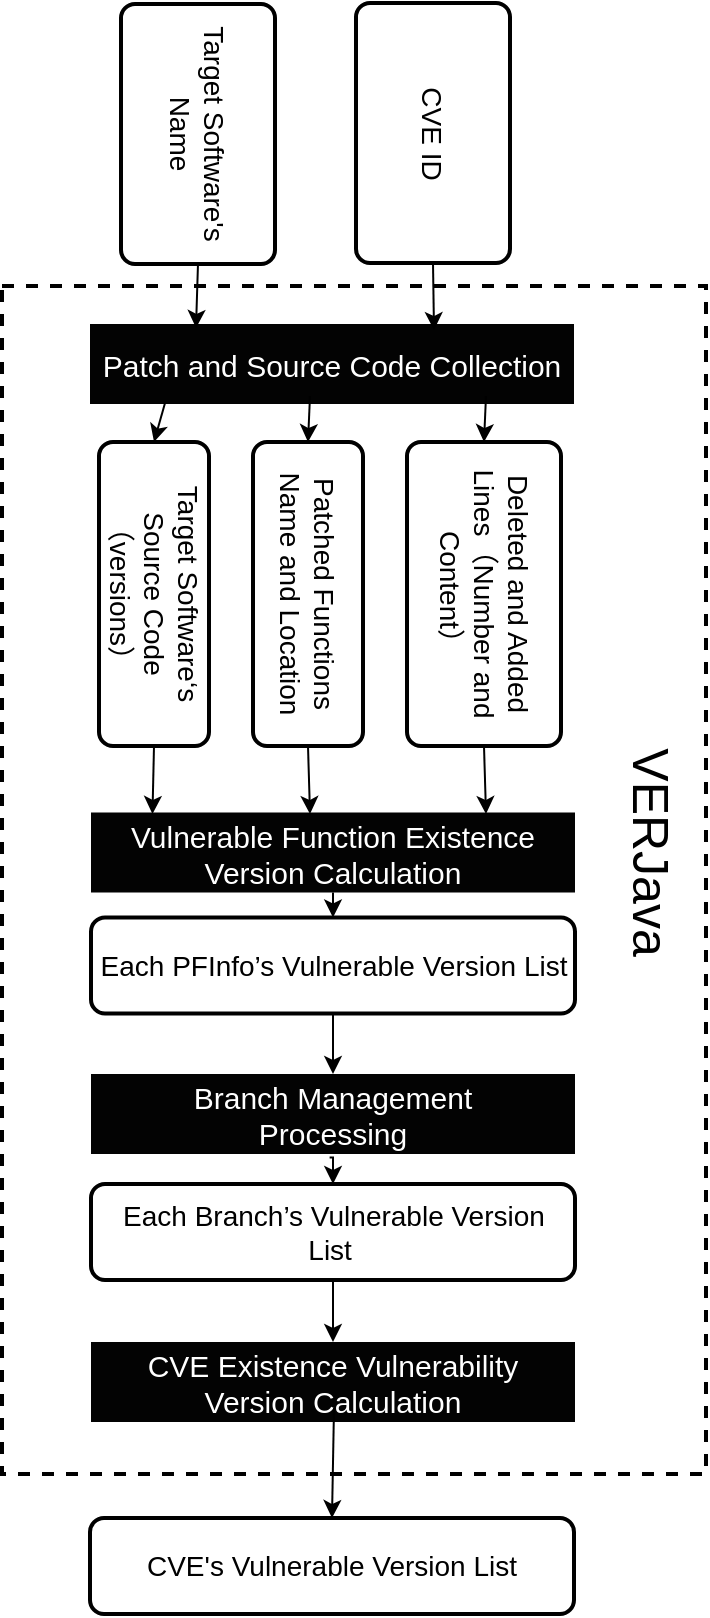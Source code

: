 <mxfile version="17.2.4" type="github">
  <diagram id="C5RBs43oDa-KdzZeNtuy" name="Page-1">
    <mxGraphModel dx="1117" dy="689" grid="1" gridSize="11" guides="1" tooltips="1" connect="1" arrows="1" fold="1" page="1" pageScale="1" pageWidth="827" pageHeight="1169" math="0" shadow="0">
      <root>
        <mxCell id="WIyWlLk6GJQsqaUBKTNV-0" />
        <mxCell id="WIyWlLk6GJQsqaUBKTNV-1" parent="WIyWlLk6GJQsqaUBKTNV-0" />
        <mxCell id="Re24QMPTCdzhNl0H0kzx-70" value="" style="rounded=0;whiteSpace=wrap;html=1;shadow=0;glass=0;labelBackgroundColor=#FFFFFF;labelBorderColor=none;sketch=0;fontSize=16;fontColor=default;fillColor=none;gradientColor=none;dashed=1;strokeWidth=2;" vertex="1" parent="WIyWlLk6GJQsqaUBKTNV-1">
          <mxGeometry x="44" y="231" width="352" height="594" as="geometry" />
        </mxCell>
        <mxCell id="Re24QMPTCdzhNl0H0kzx-14" value="Vulnerable Function Existence &#xa;Version Calculation" style="text;strokeColor=none;fillColor=#030303;align=center;verticalAlign=middle;spacingLeft=4;spacingRight=4;overflow=hidden;points=[[0,0.5],[1,0.5]];portConstraint=eastwest;rotatable=0;rounded=0;shadow=0;glass=0;dashed=1;sketch=0;labelBackgroundColor=#030303;fontColor=#FFFFFF;fontSize=15;gradientColor=none;" vertex="1" parent="WIyWlLk6GJQsqaUBKTNV-1">
          <mxGeometry x="88.5" y="494.25" width="242" height="40" as="geometry" />
        </mxCell>
        <mxCell id="Re24QMPTCdzhNl0H0kzx-21" value="Branch Management &#xa;Processing" style="text;strokeColor=none;fillColor=#030303;align=center;verticalAlign=middle;spacingLeft=4;spacingRight=4;overflow=hidden;points=[[0,0.5],[1,0.5]];portConstraint=eastwest;rotatable=0;rounded=0;shadow=0;glass=0;dashed=1;sketch=0;labelBackgroundColor=#030303;fontColor=#FFFFFF;fontSize=15;" vertex="1" parent="WIyWlLk6GJQsqaUBKTNV-1">
          <mxGeometry x="88.5" y="625" width="242" height="40" as="geometry" />
        </mxCell>
        <mxCell id="Re24QMPTCdzhNl0H0kzx-22" value="CVE Existence Vulnerability &#xa;Version Calculation" style="text;strokeColor=none;fillColor=#030303;align=center;verticalAlign=middle;spacingLeft=4;spacingRight=4;overflow=hidden;points=[[0,0.5],[1,0.5]];portConstraint=eastwest;rotatable=0;rounded=0;shadow=0;glass=0;dashed=1;sketch=0;labelBackgroundColor=#030303;fontColor=#FFFFFF;fontSize=15;" vertex="1" parent="WIyWlLk6GJQsqaUBKTNV-1">
          <mxGeometry x="88.5" y="759" width="242" height="40" as="geometry" />
        </mxCell>
        <mxCell id="Re24QMPTCdzhNl0H0kzx-33" value="Deleted and Added Lines（Number and Content）" style="rounded=1;whiteSpace=wrap;html=1;absoluteArcSize=1;arcSize=14;strokeWidth=2;shadow=0;glass=0;sketch=0;verticalAlign=middle;fontSize=14;rotation=90;" vertex="1" parent="WIyWlLk6GJQsqaUBKTNV-1">
          <mxGeometry x="209" y="346.5" width="152" height="77" as="geometry" />
        </mxCell>
        <mxCell id="Re24QMPTCdzhNl0H0kzx-39" value="Patch and Source Code Collection" style="text;strokeColor=none;fillColor=#030303;align=center;verticalAlign=middle;spacingLeft=4;spacingRight=4;overflow=hidden;points=[[0,0.5],[1,0.5]];portConstraint=eastwest;rotatable=0;rounded=0;shadow=0;glass=0;dashed=1;sketch=0;labelBackgroundColor=#030303;fontColor=#FFFFFF;fontSize=15;gradientColor=none;" vertex="1" parent="WIyWlLk6GJQsqaUBKTNV-1">
          <mxGeometry x="88" y="250" width="242" height="40" as="geometry" />
        </mxCell>
        <mxCell id="Re24QMPTCdzhNl0H0kzx-41" value="Patched Functions Name and Location" style="rounded=1;whiteSpace=wrap;html=1;absoluteArcSize=1;arcSize=14;strokeWidth=2;shadow=0;glass=0;sketch=0;verticalAlign=middle;fontSize=14;rotation=90;" vertex="1" parent="WIyWlLk6GJQsqaUBKTNV-1">
          <mxGeometry x="121" y="357.5" width="152" height="55" as="geometry" />
        </mxCell>
        <mxCell id="Re24QMPTCdzhNl0H0kzx-42" value="Target Software‘s&lt;br&gt;Source Code（versions）" style="rounded=1;whiteSpace=wrap;html=1;absoluteArcSize=1;arcSize=14;strokeWidth=2;shadow=0;glass=0;sketch=0;verticalAlign=middle;fontSize=14;rotation=90;" vertex="1" parent="WIyWlLk6GJQsqaUBKTNV-1">
          <mxGeometry x="44" y="357.5" width="152" height="55" as="geometry" />
        </mxCell>
        <mxCell id="Re24QMPTCdzhNl0H0kzx-43" value="Each PFInfo’s Vulnerable Version List" style="rounded=1;whiteSpace=wrap;html=1;absoluteArcSize=1;arcSize=14;strokeWidth=2;shadow=0;glass=0;sketch=0;verticalAlign=middle;fontSize=14;rotation=0;" vertex="1" parent="WIyWlLk6GJQsqaUBKTNV-1">
          <mxGeometry x="88.5" y="546.75" width="242" height="48" as="geometry" />
        </mxCell>
        <mxCell id="Re24QMPTCdzhNl0H0kzx-44" value="Each Branch’s Vulnerable Version List&amp;nbsp;" style="rounded=1;whiteSpace=wrap;html=1;absoluteArcSize=1;arcSize=14;strokeWidth=2;shadow=0;glass=0;sketch=0;verticalAlign=middle;fontSize=14;rotation=0;" vertex="1" parent="WIyWlLk6GJQsqaUBKTNV-1">
          <mxGeometry x="88.5" y="680" width="242" height="48" as="geometry" />
        </mxCell>
        <mxCell id="Re24QMPTCdzhNl0H0kzx-45" value="CVE&#39;s Vulnerable Version List" style="rounded=1;whiteSpace=wrap;html=1;absoluteArcSize=1;arcSize=14;strokeWidth=2;shadow=0;glass=0;sketch=0;verticalAlign=middle;fontSize=14;rotation=0;" vertex="1" parent="WIyWlLk6GJQsqaUBKTNV-1">
          <mxGeometry x="88" y="847" width="242" height="48" as="geometry" />
        </mxCell>
        <mxCell id="Re24QMPTCdzhNl0H0kzx-51" value="" style="endArrow=classic;html=1;rounded=0;fontSize=16;fontColor=default;exitX=0.5;exitY=1;exitDx=0;exitDy=0;" edge="1" parent="WIyWlLk6GJQsqaUBKTNV-1" source="Re24QMPTCdzhNl0H0kzx-43" target="Re24QMPTCdzhNl0H0kzx-21">
          <mxGeometry width="50" height="50" relative="1" as="geometry">
            <mxPoint x="214.1" y="605.605" as="sourcePoint" />
            <mxPoint x="213.485" y="616.484" as="targetPoint" />
            <Array as="points" />
          </mxGeometry>
        </mxCell>
        <mxCell id="Re24QMPTCdzhNl0H0kzx-54" value="" style="edgeStyle=orthogonalEdgeStyle;rounded=0;orthogonalLoop=1;jettySize=auto;html=1;fontSize=16;fontColor=default;exitX=0.493;exitY=1.043;exitDx=0;exitDy=0;exitPerimeter=0;entryX=0.5;entryY=0;entryDx=0;entryDy=0;" edge="1" parent="WIyWlLk6GJQsqaUBKTNV-1" source="Re24QMPTCdzhNl0H0kzx-21" target="Re24QMPTCdzhNl0H0kzx-44">
          <mxGeometry relative="1" as="geometry">
            <mxPoint x="220.529" y="873.0" as="sourcePoint" />
            <mxPoint x="221" y="902" as="targetPoint" />
          </mxGeometry>
        </mxCell>
        <mxCell id="Re24QMPTCdzhNl0H0kzx-57" value="" style="endArrow=classic;html=1;rounded=0;fontSize=16;fontColor=default;entryX=0.5;entryY=0;entryDx=0;entryDy=0;" edge="1" parent="WIyWlLk6GJQsqaUBKTNV-1" source="Re24QMPTCdzhNl0H0kzx-14" target="Re24QMPTCdzhNl0H0kzx-43">
          <mxGeometry width="50" height="50" relative="1" as="geometry">
            <mxPoint x="220.5" y="605.75" as="sourcePoint" />
            <mxPoint x="220.5" y="636" as="targetPoint" />
            <Array as="points" />
          </mxGeometry>
        </mxCell>
        <mxCell id="Re24QMPTCdzhNl0H0kzx-58" value="" style="endArrow=classic;html=1;rounded=0;fontSize=16;fontColor=default;exitX=0.5;exitY=1;exitDx=0;exitDy=0;" edge="1" parent="WIyWlLk6GJQsqaUBKTNV-1" source="Re24QMPTCdzhNl0H0kzx-44" target="Re24QMPTCdzhNl0H0kzx-22">
          <mxGeometry width="50" height="50" relative="1" as="geometry">
            <mxPoint x="220.5" y="545.25" as="sourcePoint" />
            <mxPoint x="220.5" y="557.75" as="targetPoint" />
            <Array as="points" />
          </mxGeometry>
        </mxCell>
        <mxCell id="Re24QMPTCdzhNl0H0kzx-59" value="" style="endArrow=classic;html=1;rounded=0;fontSize=16;fontColor=default;entryX=0.5;entryY=0;entryDx=0;entryDy=0;" edge="1" parent="WIyWlLk6GJQsqaUBKTNV-1" target="Re24QMPTCdzhNl0H0kzx-45">
          <mxGeometry width="50" height="50" relative="1" as="geometry">
            <mxPoint x="210" y="792" as="sourcePoint" />
            <mxPoint x="220.5" y="770" as="targetPoint" />
            <Array as="points" />
          </mxGeometry>
        </mxCell>
        <mxCell id="Re24QMPTCdzhNl0H0kzx-60" value="" style="endArrow=classic;html=1;rounded=0;fontSize=16;fontColor=default;exitX=1;exitY=0.5;exitDx=0;exitDy=0;" edge="1" parent="WIyWlLk6GJQsqaUBKTNV-1" source="Re24QMPTCdzhNl0H0kzx-33">
          <mxGeometry width="50" height="50" relative="1" as="geometry">
            <mxPoint x="220.5" y="605.75" as="sourcePoint" />
            <mxPoint x="286" y="495" as="targetPoint" />
            <Array as="points" />
          </mxGeometry>
        </mxCell>
        <mxCell id="Re24QMPTCdzhNl0H0kzx-61" value="" style="endArrow=classic;html=1;rounded=0;fontSize=16;fontColor=default;exitX=1;exitY=0.5;exitDx=0;exitDy=0;" edge="1" parent="WIyWlLk6GJQsqaUBKTNV-1" source="Re24QMPTCdzhNl0H0kzx-41">
          <mxGeometry width="50" height="50" relative="1" as="geometry">
            <mxPoint x="296" y="472" as="sourcePoint" />
            <mxPoint x="198" y="495" as="targetPoint" />
            <Array as="points" />
          </mxGeometry>
        </mxCell>
        <mxCell id="Re24QMPTCdzhNl0H0kzx-62" value="" style="endArrow=classic;html=1;rounded=0;fontSize=16;fontColor=default;exitX=1;exitY=0.5;exitDx=0;exitDy=0;entryX=0.127;entryY=0.018;entryDx=0;entryDy=0;entryPerimeter=0;" edge="1" parent="WIyWlLk6GJQsqaUBKTNV-1" source="Re24QMPTCdzhNl0H0kzx-42" target="Re24QMPTCdzhNl0H0kzx-14">
          <mxGeometry width="50" height="50" relative="1" as="geometry">
            <mxPoint x="208" y="472.0" as="sourcePoint" />
            <mxPoint x="209" y="506" as="targetPoint" />
            <Array as="points" />
          </mxGeometry>
        </mxCell>
        <mxCell id="Re24QMPTCdzhNl0H0kzx-63" value="" style="endArrow=classic;html=1;rounded=0;fontSize=16;fontColor=default;entryX=0;entryY=0.5;entryDx=0;entryDy=0;" edge="1" parent="WIyWlLk6GJQsqaUBKTNV-1" target="Re24QMPTCdzhNl0H0kzx-33">
          <mxGeometry width="50" height="50" relative="1" as="geometry">
            <mxPoint x="286" y="286" as="sourcePoint" />
            <mxPoint x="297" y="506" as="targetPoint" />
            <Array as="points" />
          </mxGeometry>
        </mxCell>
        <mxCell id="Re24QMPTCdzhNl0H0kzx-64" value="" style="endArrow=classic;html=1;rounded=0;fontSize=16;fontColor=default;entryX=0;entryY=0.5;entryDx=0;entryDy=0;" edge="1" parent="WIyWlLk6GJQsqaUBKTNV-1" target="Re24QMPTCdzhNl0H0kzx-41">
          <mxGeometry width="50" height="50" relative="1" as="geometry">
            <mxPoint x="198" y="286" as="sourcePoint" />
            <mxPoint x="209" y="506" as="targetPoint" />
            <Array as="points" />
          </mxGeometry>
        </mxCell>
        <mxCell id="Re24QMPTCdzhNl0H0kzx-65" value="" style="endArrow=classic;html=1;rounded=0;fontSize=16;fontColor=default;entryX=0;entryY=0.5;entryDx=0;entryDy=0;exitX=0.155;exitY=0.987;exitDx=0;exitDy=0;exitPerimeter=0;" edge="1" parent="WIyWlLk6GJQsqaUBKTNV-1" source="Re24QMPTCdzhNl0H0kzx-39" target="Re24QMPTCdzhNl0H0kzx-42">
          <mxGeometry width="50" height="50" relative="1" as="geometry">
            <mxPoint x="209" y="297" as="sourcePoint" />
            <mxPoint x="208" y="320.0" as="targetPoint" />
            <Array as="points" />
          </mxGeometry>
        </mxCell>
        <mxCell id="Re24QMPTCdzhNl0H0kzx-66" value="CVE ID" style="rounded=1;whiteSpace=wrap;html=1;absoluteArcSize=1;arcSize=14;strokeWidth=2;shadow=0;glass=0;sketch=0;verticalAlign=middle;fontSize=14;rotation=90;" vertex="1" parent="WIyWlLk6GJQsqaUBKTNV-1">
          <mxGeometry x="194.5" y="116" width="130" height="77" as="geometry" />
        </mxCell>
        <mxCell id="Re24QMPTCdzhNl0H0kzx-67" value="Target Software&#39;s &lt;br&gt;Name" style="rounded=1;whiteSpace=wrap;html=1;absoluteArcSize=1;arcSize=14;strokeWidth=2;shadow=0;glass=0;sketch=0;verticalAlign=middle;fontSize=14;rotation=90;" vertex="1" parent="WIyWlLk6GJQsqaUBKTNV-1">
          <mxGeometry x="77" y="116.5" width="130" height="77" as="geometry" />
        </mxCell>
        <mxCell id="Re24QMPTCdzhNl0H0kzx-71" value="" style="endArrow=classic;html=1;rounded=0;fontSize=16;fontColor=default;exitX=1;exitY=0.5;exitDx=0;exitDy=0;" edge="1" parent="WIyWlLk6GJQsqaUBKTNV-1" source="Re24QMPTCdzhNl0H0kzx-66">
          <mxGeometry width="50" height="50" relative="1" as="geometry">
            <mxPoint x="296" y="472" as="sourcePoint" />
            <mxPoint x="260" y="253" as="targetPoint" />
            <Array as="points" />
          </mxGeometry>
        </mxCell>
        <mxCell id="Re24QMPTCdzhNl0H0kzx-73" value="" style="endArrow=classic;html=1;rounded=0;fontSize=16;fontColor=default;exitX=1;exitY=0.5;exitDx=0;exitDy=0;entryX=0.219;entryY=0.049;entryDx=0;entryDy=0;entryPerimeter=0;" edge="1" parent="WIyWlLk6GJQsqaUBKTNV-1" source="Re24QMPTCdzhNl0H0kzx-67" target="Re24QMPTCdzhNl0H0kzx-39">
          <mxGeometry width="50" height="50" relative="1" as="geometry">
            <mxPoint x="270.5" y="230.5" as="sourcePoint" />
            <mxPoint x="271" y="264" as="targetPoint" />
            <Array as="points" />
          </mxGeometry>
        </mxCell>
        <mxCell id="Re24QMPTCdzhNl0H0kzx-74" value="VERJava" style="text;html=1;strokeColor=none;fillColor=none;align=center;verticalAlign=middle;whiteSpace=wrap;rounded=0;shadow=0;glass=0;dashed=1;labelBackgroundColor=#FFFFFF;labelBorderColor=none;sketch=0;fontSize=25;fontColor=default;rotation=90;" vertex="1" parent="WIyWlLk6GJQsqaUBKTNV-1">
          <mxGeometry x="273" y="499.25" width="192" height="30" as="geometry" />
        </mxCell>
      </root>
    </mxGraphModel>
  </diagram>
</mxfile>
